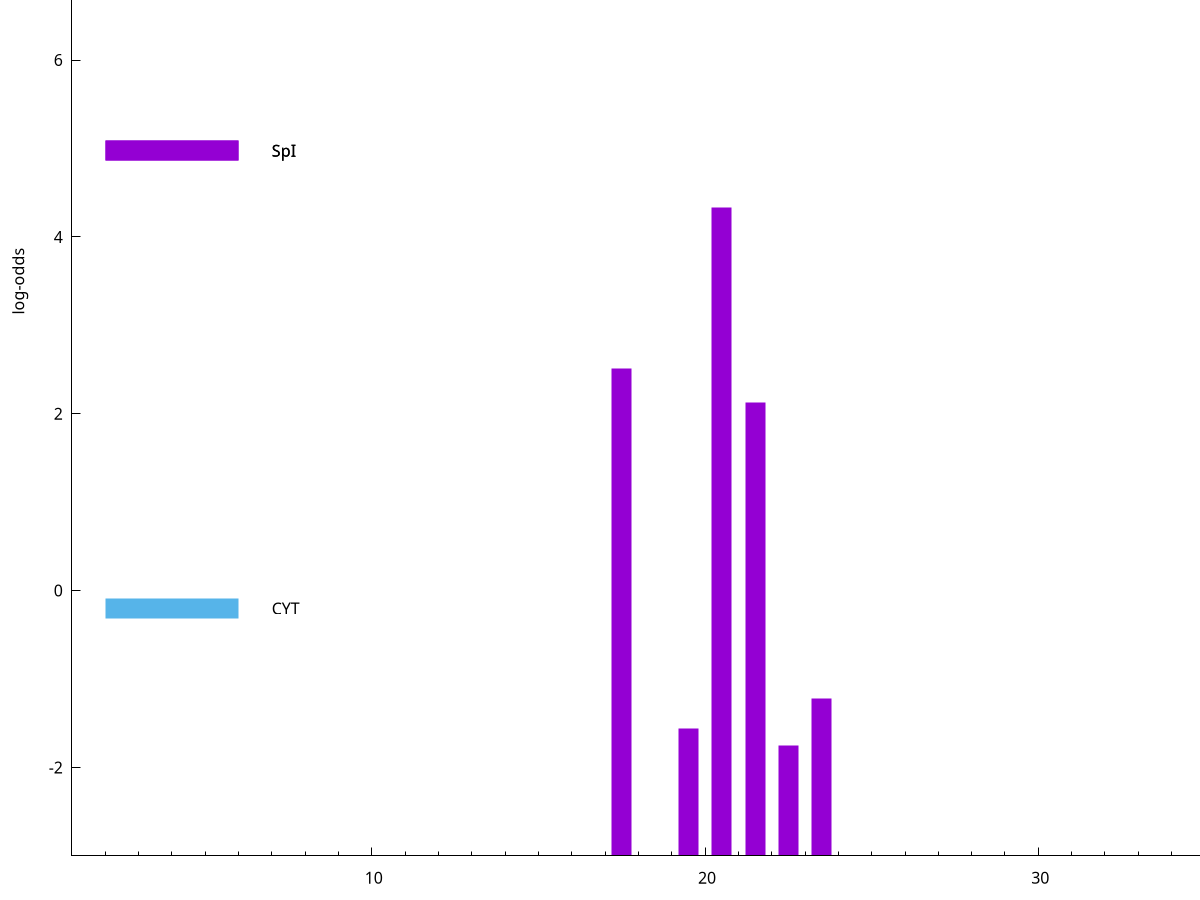 set title "LipoP predictions for SRR5666509.gff"
set size 2., 1.4
set xrange [1:70] 
set mxtics 10
set yrange [-3:10]
set y2range [0:13]
set ylabel "log-odds"
set term postscript eps color solid "Helvetica" 30
set output "SRR5666509.gff7.eps"
set arrow from 2,4.97332 to 6,4.97332 nohead lt 1 lw 20
set label "SpI" at 7,4.97332
set arrow from 2,-0.200913 to 6,-0.200913 nohead lt 3 lw 20
set label "CYT" at 7,-0.200913
set arrow from 2,4.97332 to 6,4.97332 nohead lt 1 lw 20
set label "SpI" at 7,4.97332
# NOTE: The scores below are the log-odds scores with the threshold
# NOTE: subtracted (a hack to make gnuplot make the histogram all
# NOTE: look nice).
plot "-" axes x1y2 title "" with impulses lt 1 lw 20
20.500000 7.335430
17.500000 5.515650
21.500000 5.132650
23.500000 1.777550
19.500000 1.441990
22.500000 1.250390
e
exit
